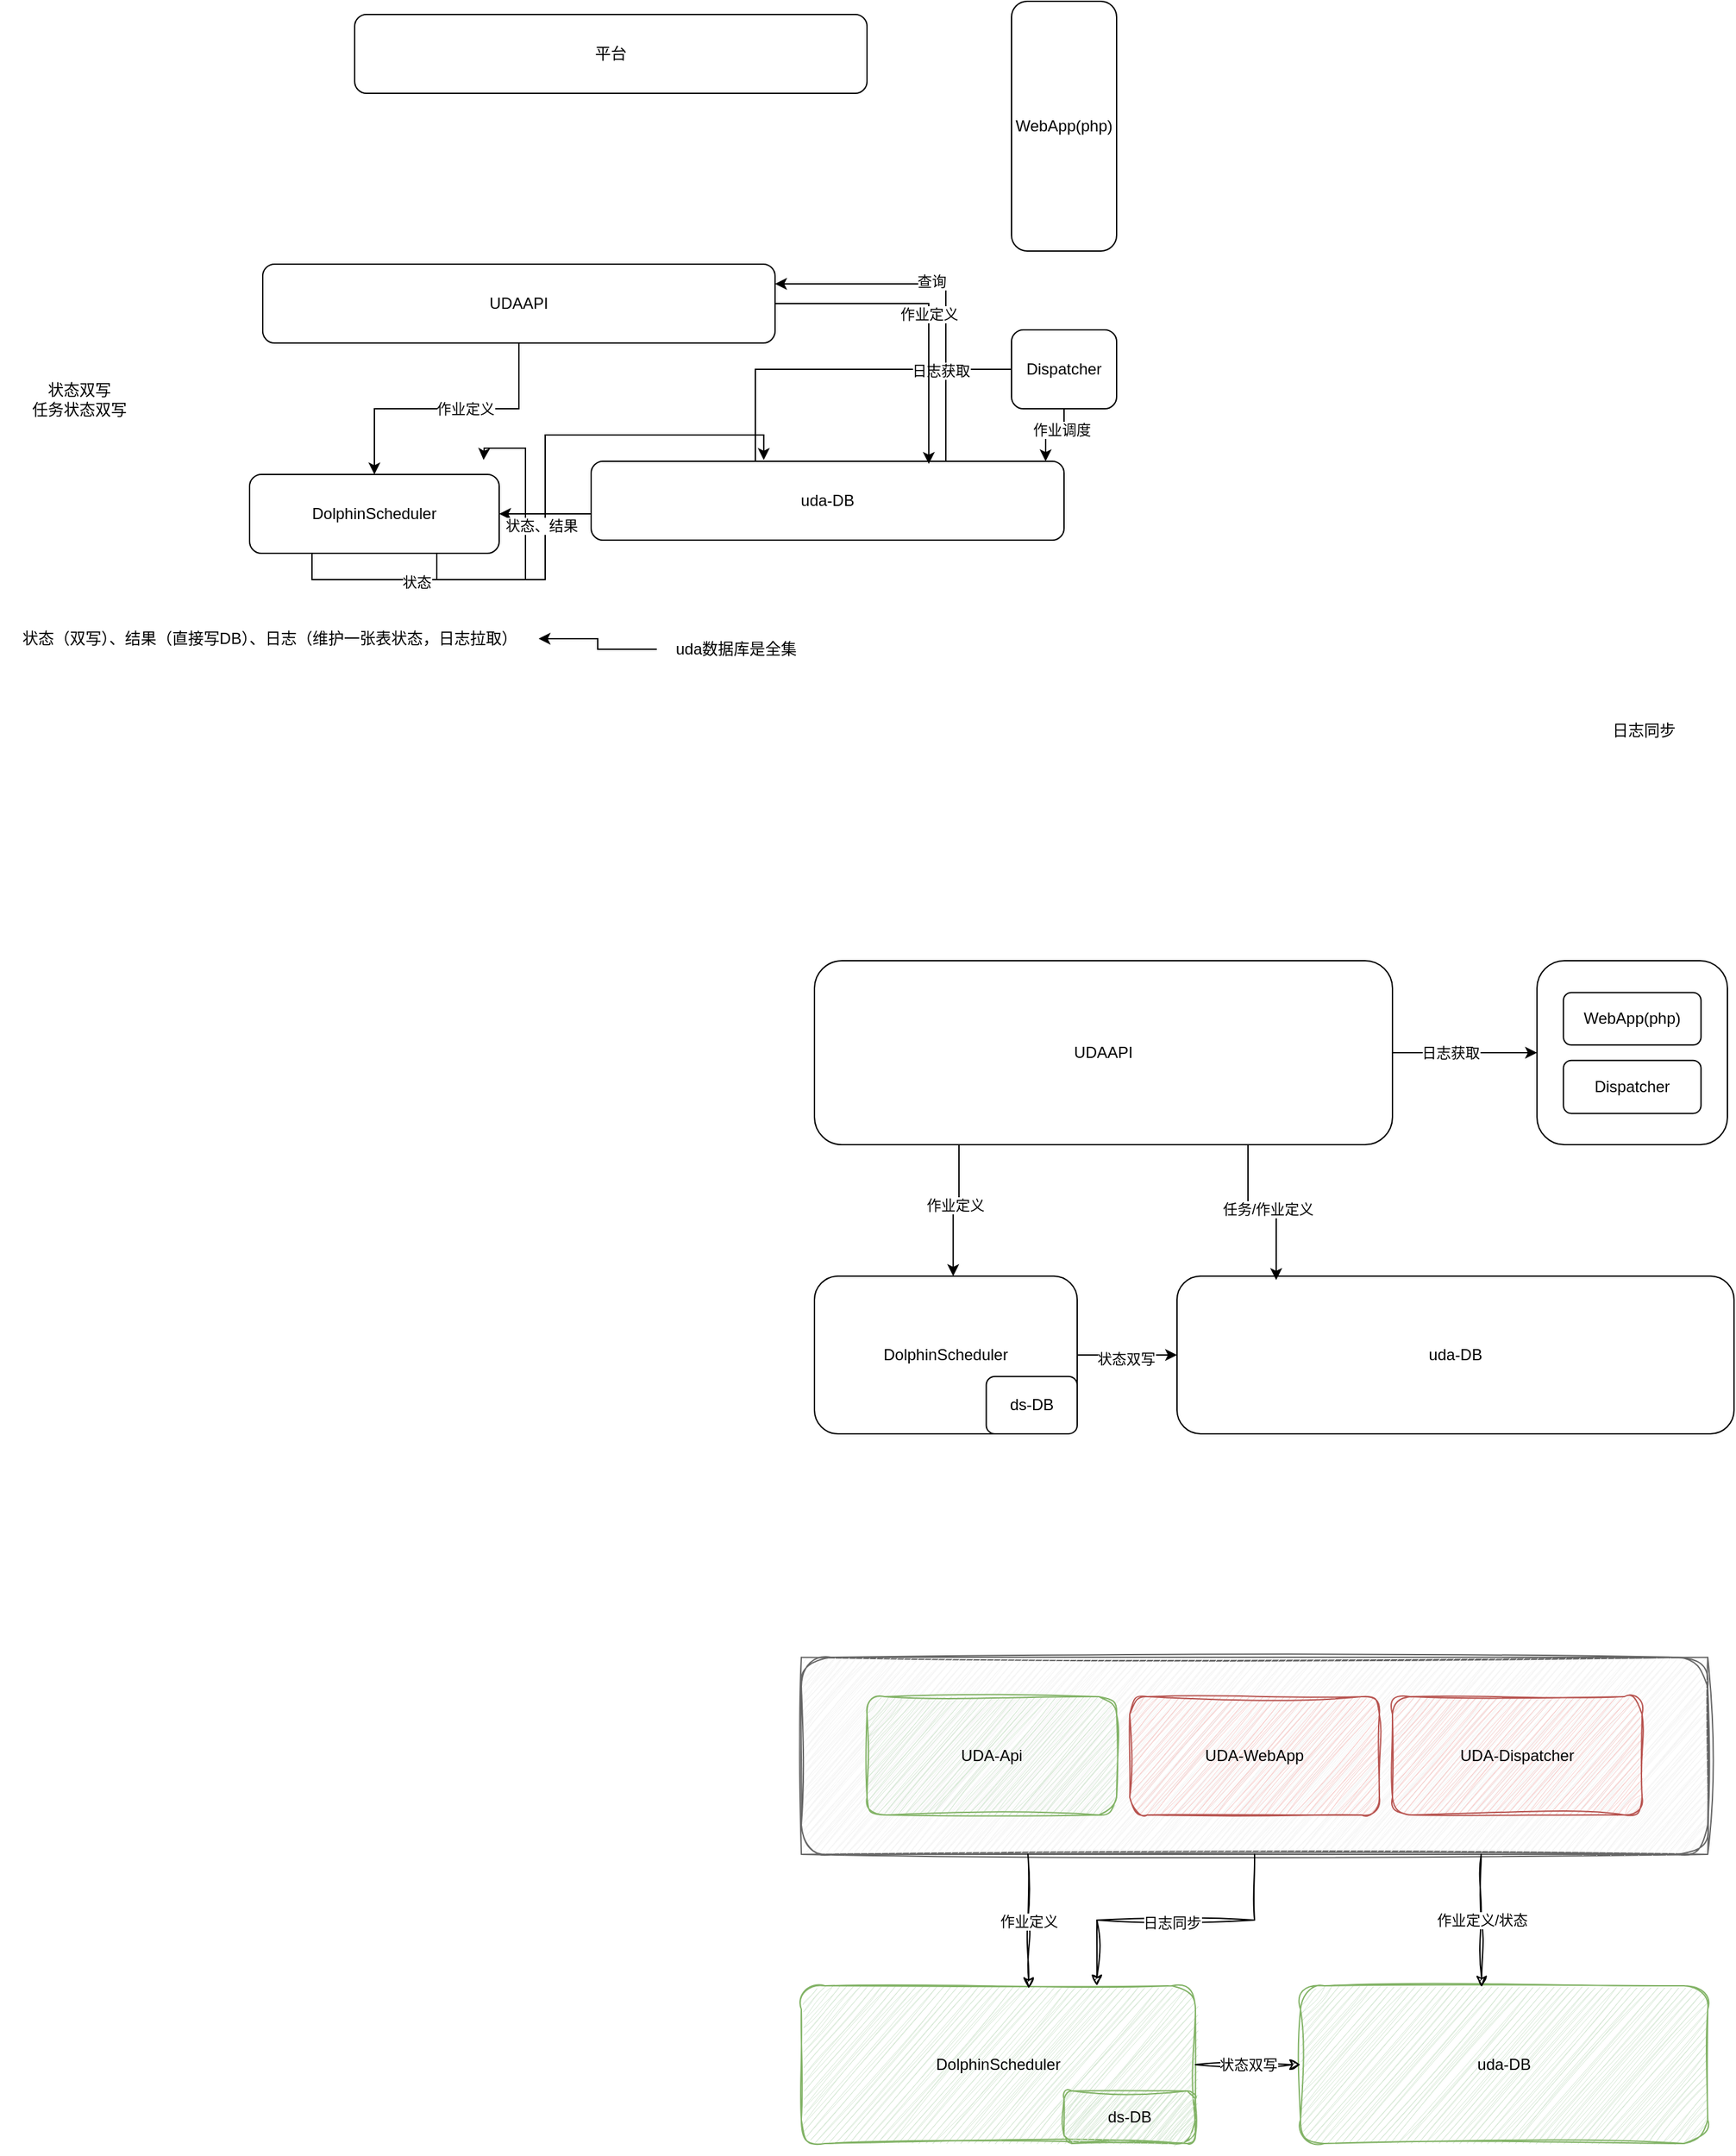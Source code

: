 <mxfile version="24.7.6">
  <diagram name="第 1 页" id="Ex8wB0dCb8D3xpkgbztv">
    <mxGraphModel dx="2261" dy="786" grid="1" gridSize="10" guides="1" tooltips="1" connect="1" arrows="1" fold="1" page="1" pageScale="1" pageWidth="827" pageHeight="1169" math="0" shadow="0">
      <root>
        <mxCell id="0" />
        <mxCell id="1" parent="0" />
        <mxCell id="I2vAZ1yeuEtwXwnU4CiW-6" value="DolphinScheduler" style="rounded=1;whiteSpace=wrap;html=1;" vertex="1" parent="1">
          <mxGeometry x="180" y="480" width="190" height="60" as="geometry" />
        </mxCell>
        <mxCell id="I2vAZ1yeuEtwXwnU4CiW-22" style="edgeStyle=orthogonalEdgeStyle;rounded=0;orthogonalLoop=1;jettySize=auto;html=1;exitX=0;exitY=0.5;exitDx=0;exitDy=0;entryX=1;entryY=0.5;entryDx=0;entryDy=0;" edge="1" parent="1" source="I2vAZ1yeuEtwXwnU4CiW-7" target="I2vAZ1yeuEtwXwnU4CiW-6">
          <mxGeometry relative="1" as="geometry" />
        </mxCell>
        <mxCell id="I2vAZ1yeuEtwXwnU4CiW-7" value="Dispatcher" style="rounded=1;whiteSpace=wrap;html=1;" vertex="1" parent="1">
          <mxGeometry x="760" y="370" width="80" height="60" as="geometry" />
        </mxCell>
        <mxCell id="I2vAZ1yeuEtwXwnU4CiW-9" value="WebApp(php)" style="rounded=1;whiteSpace=wrap;html=1;" vertex="1" parent="1">
          <mxGeometry x="760" y="120" width="80" height="190" as="geometry" />
        </mxCell>
        <mxCell id="I2vAZ1yeuEtwXwnU4CiW-26" style="edgeStyle=orthogonalEdgeStyle;rounded=0;orthogonalLoop=1;jettySize=auto;html=1;exitX=0.75;exitY=0;exitDx=0;exitDy=0;entryX=1;entryY=0.25;entryDx=0;entryDy=0;" edge="1" parent="1" source="I2vAZ1yeuEtwXwnU4CiW-10" target="I2vAZ1yeuEtwXwnU4CiW-11">
          <mxGeometry relative="1" as="geometry" />
        </mxCell>
        <mxCell id="I2vAZ1yeuEtwXwnU4CiW-27" value="查询" style="edgeLabel;html=1;align=center;verticalAlign=middle;resizable=0;points=[];" vertex="1" connectable="0" parent="I2vAZ1yeuEtwXwnU4CiW-26">
          <mxGeometry x="0.102" y="-2" relative="1" as="geometry">
            <mxPoint as="offset" />
          </mxGeometry>
        </mxCell>
        <mxCell id="I2vAZ1yeuEtwXwnU4CiW-30" value="日志获取" style="edgeLabel;html=1;align=center;verticalAlign=middle;resizable=0;points=[];" vertex="1" connectable="0" parent="I2vAZ1yeuEtwXwnU4CiW-26">
          <mxGeometry x="-0.479" y="4" relative="1" as="geometry">
            <mxPoint as="offset" />
          </mxGeometry>
        </mxCell>
        <mxCell id="I2vAZ1yeuEtwXwnU4CiW-10" value="uda-DB" style="rounded=1;whiteSpace=wrap;html=1;" vertex="1" parent="1">
          <mxGeometry x="440" y="470" width="360" height="60" as="geometry" />
        </mxCell>
        <mxCell id="I2vAZ1yeuEtwXwnU4CiW-28" style="edgeStyle=orthogonalEdgeStyle;rounded=0;orthogonalLoop=1;jettySize=auto;html=1;exitX=0.5;exitY=1;exitDx=0;exitDy=0;entryX=0.5;entryY=0;entryDx=0;entryDy=0;" edge="1" parent="1" source="I2vAZ1yeuEtwXwnU4CiW-11" target="I2vAZ1yeuEtwXwnU4CiW-6">
          <mxGeometry relative="1" as="geometry" />
        </mxCell>
        <mxCell id="I2vAZ1yeuEtwXwnU4CiW-29" value="作业定义" style="edgeLabel;html=1;align=center;verticalAlign=middle;resizable=0;points=[];" vertex="1" connectable="0" parent="I2vAZ1yeuEtwXwnU4CiW-28">
          <mxGeometry x="-0.133" relative="1" as="geometry">
            <mxPoint as="offset" />
          </mxGeometry>
        </mxCell>
        <mxCell id="I2vAZ1yeuEtwXwnU4CiW-11" value="UDAAPI" style="rounded=1;whiteSpace=wrap;html=1;" vertex="1" parent="1">
          <mxGeometry x="190" y="320" width="390" height="60" as="geometry" />
        </mxCell>
        <mxCell id="I2vAZ1yeuEtwXwnU4CiW-12" value="平台" style="rounded=1;whiteSpace=wrap;html=1;" vertex="1" parent="1">
          <mxGeometry x="260" y="130" width="390" height="60" as="geometry" />
        </mxCell>
        <mxCell id="I2vAZ1yeuEtwXwnU4CiW-13" value="日志同步" style="text;html=1;align=center;verticalAlign=middle;resizable=0;points=[];autosize=1;strokeColor=none;fillColor=none;" vertex="1" parent="1">
          <mxGeometry x="1206" y="660" width="70" height="30" as="geometry" />
        </mxCell>
        <mxCell id="I2vAZ1yeuEtwXwnU4CiW-14" value="状态双写&lt;br&gt;任务状态双写" style="text;html=1;align=center;verticalAlign=middle;resizable=0;points=[];autosize=1;strokeColor=none;fillColor=none;" vertex="1" parent="1">
          <mxGeometry y="403" width="100" height="40" as="geometry" />
        </mxCell>
        <mxCell id="I2vAZ1yeuEtwXwnU4CiW-15" value="状态（双写）、结果（直接写DB）、日志（维护一张表状态，日志拉取）" style="text;html=1;align=center;verticalAlign=middle;resizable=0;points=[];autosize=1;strokeColor=none;fillColor=none;" vertex="1" parent="1">
          <mxGeometry x="-10" y="590" width="410" height="30" as="geometry" />
        </mxCell>
        <mxCell id="I2vAZ1yeuEtwXwnU4CiW-36" value="" style="edgeStyle=orthogonalEdgeStyle;rounded=0;orthogonalLoop=1;jettySize=auto;html=1;" edge="1" parent="1" source="I2vAZ1yeuEtwXwnU4CiW-16" target="I2vAZ1yeuEtwXwnU4CiW-15">
          <mxGeometry relative="1" as="geometry" />
        </mxCell>
        <mxCell id="I2vAZ1yeuEtwXwnU4CiW-16" value="uda数据库是全集" style="text;html=1;align=center;verticalAlign=middle;resizable=0;points=[];autosize=1;strokeColor=none;fillColor=none;" vertex="1" parent="1">
          <mxGeometry x="490" y="598" width="120" height="30" as="geometry" />
        </mxCell>
        <mxCell id="I2vAZ1yeuEtwXwnU4CiW-18" style="edgeStyle=orthogonalEdgeStyle;rounded=0;orthogonalLoop=1;jettySize=auto;html=1;exitX=0.25;exitY=1;exitDx=0;exitDy=0;entryX=0.613;entryY=-0.017;entryDx=0;entryDy=0;entryPerimeter=0;" edge="1" parent="1" source="I2vAZ1yeuEtwXwnU4CiW-6">
          <mxGeometry relative="1" as="geometry">
            <mxPoint x="358.08" y="468.98" as="targetPoint" />
          </mxGeometry>
        </mxCell>
        <mxCell id="I2vAZ1yeuEtwXwnU4CiW-20" value="状态" style="edgeLabel;html=1;align=center;verticalAlign=middle;resizable=0;points=[];" vertex="1" connectable="0" parent="I2vAZ1yeuEtwXwnU4CiW-18">
          <mxGeometry x="-0.386" y="-2" relative="1" as="geometry">
            <mxPoint as="offset" />
          </mxGeometry>
        </mxCell>
        <mxCell id="I2vAZ1yeuEtwXwnU4CiW-19" style="edgeStyle=orthogonalEdgeStyle;rounded=0;orthogonalLoop=1;jettySize=auto;html=1;exitX=0.75;exitY=1;exitDx=0;exitDy=0;entryX=0.365;entryY=-0.017;entryDx=0;entryDy=0;entryPerimeter=0;" edge="1" parent="1" source="I2vAZ1yeuEtwXwnU4CiW-6" target="I2vAZ1yeuEtwXwnU4CiW-10">
          <mxGeometry relative="1" as="geometry" />
        </mxCell>
        <mxCell id="I2vAZ1yeuEtwXwnU4CiW-21" value="状态、结果" style="edgeLabel;html=1;align=center;verticalAlign=middle;resizable=0;points=[];" vertex="1" connectable="0" parent="I2vAZ1yeuEtwXwnU4CiW-19">
          <mxGeometry x="-0.279" y="3" relative="1" as="geometry">
            <mxPoint as="offset" />
          </mxGeometry>
        </mxCell>
        <mxCell id="I2vAZ1yeuEtwXwnU4CiW-24" style="edgeStyle=orthogonalEdgeStyle;rounded=0;orthogonalLoop=1;jettySize=auto;html=1;exitX=1;exitY=0.5;exitDx=0;exitDy=0;entryX=0.714;entryY=0.033;entryDx=0;entryDy=0;entryPerimeter=0;" edge="1" parent="1" source="I2vAZ1yeuEtwXwnU4CiW-11" target="I2vAZ1yeuEtwXwnU4CiW-10">
          <mxGeometry relative="1" as="geometry" />
        </mxCell>
        <mxCell id="I2vAZ1yeuEtwXwnU4CiW-25" value="作业定义" style="edgeLabel;html=1;align=center;verticalAlign=middle;resizable=0;points=[];" vertex="1" connectable="0" parent="I2vAZ1yeuEtwXwnU4CiW-24">
          <mxGeometry x="0.046" relative="1" as="geometry">
            <mxPoint as="offset" />
          </mxGeometry>
        </mxCell>
        <mxCell id="I2vAZ1yeuEtwXwnU4CiW-31" style="edgeStyle=orthogonalEdgeStyle;rounded=0;orthogonalLoop=1;jettySize=auto;html=1;exitX=0.5;exitY=1;exitDx=0;exitDy=0;entryX=0.961;entryY=0;entryDx=0;entryDy=0;entryPerimeter=0;" edge="1" parent="1" source="I2vAZ1yeuEtwXwnU4CiW-7" target="I2vAZ1yeuEtwXwnU4CiW-10">
          <mxGeometry relative="1" as="geometry" />
        </mxCell>
        <mxCell id="I2vAZ1yeuEtwXwnU4CiW-32" value="作业调度" style="edgeLabel;html=1;align=center;verticalAlign=middle;resizable=0;points=[];" vertex="1" connectable="0" parent="I2vAZ1yeuEtwXwnU4CiW-31">
          <mxGeometry x="-0.409" y="-2" relative="1" as="geometry">
            <mxPoint as="offset" />
          </mxGeometry>
        </mxCell>
        <mxCell id="I2vAZ1yeuEtwXwnU4CiW-39" value="" style="group" vertex="1" connectable="0" parent="1">
          <mxGeometry x="610" y="1090" width="200" height="120" as="geometry" />
        </mxCell>
        <mxCell id="I2vAZ1yeuEtwXwnU4CiW-38" value="DolphinScheduler" style="rounded=1;whiteSpace=wrap;html=1;" vertex="1" parent="I2vAZ1yeuEtwXwnU4CiW-39">
          <mxGeometry width="200" height="120.0" as="geometry" />
        </mxCell>
        <mxCell id="I2vAZ1yeuEtwXwnU4CiW-35" value="ds-DB" style="rounded=1;whiteSpace=wrap;html=1;" vertex="1" parent="I2vAZ1yeuEtwXwnU4CiW-39">
          <mxGeometry x="130.769" y="76.364" width="69.231" height="43.636" as="geometry" />
        </mxCell>
        <mxCell id="I2vAZ1yeuEtwXwnU4CiW-59" style="edgeStyle=orthogonalEdgeStyle;rounded=0;orthogonalLoop=1;jettySize=auto;html=1;exitX=0.5;exitY=1;exitDx=0;exitDy=0;" edge="1" parent="I2vAZ1yeuEtwXwnU4CiW-39" source="I2vAZ1yeuEtwXwnU4CiW-38" target="I2vAZ1yeuEtwXwnU4CiW-38">
          <mxGeometry relative="1" as="geometry" />
        </mxCell>
        <mxCell id="I2vAZ1yeuEtwXwnU4CiW-40" value="uda-DB" style="rounded=1;whiteSpace=wrap;html=1;" vertex="1" parent="1">
          <mxGeometry x="886" y="1090" width="424" height="120" as="geometry" />
        </mxCell>
        <mxCell id="I2vAZ1yeuEtwXwnU4CiW-60" style="edgeStyle=orthogonalEdgeStyle;rounded=0;orthogonalLoop=1;jettySize=auto;html=1;exitX=1;exitY=0.5;exitDx=0;exitDy=0;entryX=0;entryY=0.5;entryDx=0;entryDy=0;" edge="1" parent="1" source="I2vAZ1yeuEtwXwnU4CiW-42" target="I2vAZ1yeuEtwXwnU4CiW-56">
          <mxGeometry relative="1" as="geometry" />
        </mxCell>
        <mxCell id="I2vAZ1yeuEtwXwnU4CiW-61" value="日志获取" style="edgeLabel;html=1;align=center;verticalAlign=middle;resizable=0;points=[];" vertex="1" connectable="0" parent="I2vAZ1yeuEtwXwnU4CiW-60">
          <mxGeometry x="-0.2" relative="1" as="geometry">
            <mxPoint as="offset" />
          </mxGeometry>
        </mxCell>
        <mxCell id="I2vAZ1yeuEtwXwnU4CiW-42" value="UDAAPI" style="rounded=1;whiteSpace=wrap;html=1;" vertex="1" parent="1">
          <mxGeometry x="610" y="850" width="440" height="140" as="geometry" />
        </mxCell>
        <mxCell id="I2vAZ1yeuEtwXwnU4CiW-43" style="edgeStyle=orthogonalEdgeStyle;rounded=0;orthogonalLoop=1;jettySize=auto;html=1;exitX=1;exitY=0.5;exitDx=0;exitDy=0;entryX=0;entryY=0.5;entryDx=0;entryDy=0;" edge="1" parent="1" source="I2vAZ1yeuEtwXwnU4CiW-38" target="I2vAZ1yeuEtwXwnU4CiW-40">
          <mxGeometry relative="1" as="geometry" />
        </mxCell>
        <mxCell id="I2vAZ1yeuEtwXwnU4CiW-44" value="状态双写" style="edgeLabel;html=1;align=center;verticalAlign=middle;resizable=0;points=[];" vertex="1" connectable="0" parent="I2vAZ1yeuEtwXwnU4CiW-43">
          <mxGeometry x="-0.026" y="-3" relative="1" as="geometry">
            <mxPoint as="offset" />
          </mxGeometry>
        </mxCell>
        <mxCell id="I2vAZ1yeuEtwXwnU4CiW-45" style="edgeStyle=orthogonalEdgeStyle;rounded=0;orthogonalLoop=1;jettySize=auto;html=1;exitX=0.25;exitY=1;exitDx=0;exitDy=0;entryX=0.528;entryY=0;entryDx=0;entryDy=0;entryPerimeter=0;" edge="1" parent="1" source="I2vAZ1yeuEtwXwnU4CiW-42" target="I2vAZ1yeuEtwXwnU4CiW-38">
          <mxGeometry relative="1" as="geometry" />
        </mxCell>
        <mxCell id="I2vAZ1yeuEtwXwnU4CiW-46" value="作业定义" style="edgeLabel;html=1;align=center;verticalAlign=middle;resizable=0;points=[];" vertex="1" connectable="0" parent="I2vAZ1yeuEtwXwnU4CiW-45">
          <mxGeometry x="-0.121" y="-3" relative="1" as="geometry">
            <mxPoint as="offset" />
          </mxGeometry>
        </mxCell>
        <mxCell id="I2vAZ1yeuEtwXwnU4CiW-47" style="edgeStyle=orthogonalEdgeStyle;rounded=0;orthogonalLoop=1;jettySize=auto;html=1;exitX=0.75;exitY=1;exitDx=0;exitDy=0;entryX=0.178;entryY=0.025;entryDx=0;entryDy=0;entryPerimeter=0;" edge="1" parent="1" source="I2vAZ1yeuEtwXwnU4CiW-42" target="I2vAZ1yeuEtwXwnU4CiW-40">
          <mxGeometry relative="1" as="geometry" />
        </mxCell>
        <mxCell id="I2vAZ1yeuEtwXwnU4CiW-48" value="任务/作业定义" style="edgeLabel;html=1;align=center;verticalAlign=middle;resizable=0;points=[];" vertex="1" connectable="0" parent="I2vAZ1yeuEtwXwnU4CiW-47">
          <mxGeometry x="0.042" y="1" relative="1" as="geometry">
            <mxPoint as="offset" />
          </mxGeometry>
        </mxCell>
        <mxCell id="I2vAZ1yeuEtwXwnU4CiW-57" value="" style="group" vertex="1" connectable="0" parent="1">
          <mxGeometry x="1160" y="850" width="145" height="140" as="geometry" />
        </mxCell>
        <mxCell id="I2vAZ1yeuEtwXwnU4CiW-56" value="" style="rounded=1;whiteSpace=wrap;html=1;" vertex="1" parent="I2vAZ1yeuEtwXwnU4CiW-57">
          <mxGeometry width="145" height="140" as="geometry" />
        </mxCell>
        <mxCell id="I2vAZ1yeuEtwXwnU4CiW-49" value="WebApp(php)" style="rounded=1;whiteSpace=wrap;html=1;" vertex="1" parent="I2vAZ1yeuEtwXwnU4CiW-57">
          <mxGeometry x="20.139" y="24.255" width="104.722" height="39.912" as="geometry" />
        </mxCell>
        <mxCell id="I2vAZ1yeuEtwXwnU4CiW-50" value="Dispatcher" style="rounded=1;whiteSpace=wrap;html=1;" vertex="1" parent="I2vAZ1yeuEtwXwnU4CiW-57">
          <mxGeometry x="20.139" y="75.833" width="104.722" height="40.373" as="geometry" />
        </mxCell>
        <mxCell id="I2vAZ1yeuEtwXwnU4CiW-67" value="" style="group;sketch=1;curveFitting=1;jiggle=2;fillColor=#f5f5f5;fontColor=#333333;strokeColor=#666666;" vertex="1" connectable="0" parent="1">
          <mxGeometry x="600" y="1380" width="690" height="150" as="geometry" />
        </mxCell>
        <mxCell id="I2vAZ1yeuEtwXwnU4CiW-65" value="" style="rounded=1;whiteSpace=wrap;html=1;sketch=1;curveFitting=1;jiggle=2;fillColor=#f5f5f5;fontColor=#333333;strokeColor=#666666;" vertex="1" parent="I2vAZ1yeuEtwXwnU4CiW-67">
          <mxGeometry width="690" height="150" as="geometry" />
        </mxCell>
        <mxCell id="I2vAZ1yeuEtwXwnU4CiW-62" value="UDA-Api" style="rounded=1;whiteSpace=wrap;html=1;sketch=1;curveFitting=1;jiggle=2;fillColor=#d5e8d4;strokeColor=#82b366;" vertex="1" parent="I2vAZ1yeuEtwXwnU4CiW-67">
          <mxGeometry x="50" y="30" width="190" height="90" as="geometry" />
        </mxCell>
        <mxCell id="I2vAZ1yeuEtwXwnU4CiW-63" value="UDA-WebApp" style="rounded=1;whiteSpace=wrap;html=1;sketch=1;curveFitting=1;jiggle=2;fillColor=#f8cecc;strokeColor=#b85450;" vertex="1" parent="I2vAZ1yeuEtwXwnU4CiW-67">
          <mxGeometry x="250" y="30" width="190" height="90" as="geometry" />
        </mxCell>
        <mxCell id="I2vAZ1yeuEtwXwnU4CiW-64" value="UDA-Dispatcher" style="rounded=1;whiteSpace=wrap;html=1;sketch=1;curveFitting=1;jiggle=2;fillColor=#f8cecc;strokeColor=#b85450;" vertex="1" parent="I2vAZ1yeuEtwXwnU4CiW-67">
          <mxGeometry x="450" y="30" width="190" height="90" as="geometry" />
        </mxCell>
        <mxCell id="I2vAZ1yeuEtwXwnU4CiW-68" value="uda-DB" style="rounded=1;whiteSpace=wrap;html=1;sketch=1;curveFitting=1;jiggle=2;fillColor=#d5e8d4;strokeColor=#82b366;" vertex="1" parent="1">
          <mxGeometry x="980" y="1630" width="310" height="120" as="geometry" />
        </mxCell>
        <mxCell id="I2vAZ1yeuEtwXwnU4CiW-69" value="" style="group;rounded=0;sketch=1;curveFitting=1;jiggle=2;" vertex="1" connectable="0" parent="1">
          <mxGeometry x="600" y="1630" width="300" height="120" as="geometry" />
        </mxCell>
        <mxCell id="I2vAZ1yeuEtwXwnU4CiW-70" value="DolphinScheduler" style="rounded=1;whiteSpace=wrap;html=1;sketch=1;curveFitting=1;jiggle=2;fillColor=#d5e8d4;strokeColor=#82b366;" vertex="1" parent="I2vAZ1yeuEtwXwnU4CiW-69">
          <mxGeometry width="300" height="120" as="geometry" />
        </mxCell>
        <mxCell id="I2vAZ1yeuEtwXwnU4CiW-71" value="ds-DB" style="rounded=1;whiteSpace=wrap;html=1;sketch=1;curveFitting=1;jiggle=2;fillColor=#d5e8d4;strokeColor=#82b366;" vertex="1" parent="I2vAZ1yeuEtwXwnU4CiW-69">
          <mxGeometry x="200" y="80" width="100" height="40" as="geometry" />
        </mxCell>
        <mxCell id="I2vAZ1yeuEtwXwnU4CiW-72" style="edgeStyle=orthogonalEdgeStyle;rounded=0;orthogonalLoop=1;jettySize=auto;html=1;exitX=0.5;exitY=1;exitDx=0;exitDy=0;" edge="1" parent="I2vAZ1yeuEtwXwnU4CiW-69" source="I2vAZ1yeuEtwXwnU4CiW-70" target="I2vAZ1yeuEtwXwnU4CiW-70">
          <mxGeometry relative="1" as="geometry" />
        </mxCell>
        <mxCell id="I2vAZ1yeuEtwXwnU4CiW-75" style="edgeStyle=orthogonalEdgeStyle;rounded=0;orthogonalLoop=1;jettySize=auto;html=1;exitX=1;exitY=0.5;exitDx=0;exitDy=0;entryX=0;entryY=0.5;entryDx=0;entryDy=0;sketch=1;curveFitting=1;jiggle=2;" edge="1" parent="1" source="I2vAZ1yeuEtwXwnU4CiW-70" target="I2vAZ1yeuEtwXwnU4CiW-68">
          <mxGeometry relative="1" as="geometry" />
        </mxCell>
        <mxCell id="I2vAZ1yeuEtwXwnU4CiW-76" value="状态双写" style="edgeLabel;html=1;align=center;verticalAlign=middle;resizable=0;points=[];" vertex="1" connectable="0" parent="I2vAZ1yeuEtwXwnU4CiW-75">
          <mxGeometry relative="1" as="geometry">
            <mxPoint as="offset" />
          </mxGeometry>
        </mxCell>
        <mxCell id="I2vAZ1yeuEtwXwnU4CiW-77" style="edgeStyle=orthogonalEdgeStyle;rounded=0;orthogonalLoop=1;jettySize=auto;html=1;exitX=0.25;exitY=1;exitDx=0;exitDy=0;entryX=0.577;entryY=0.017;entryDx=0;entryDy=0;entryPerimeter=0;sketch=1;curveFitting=1;jiggle=2;" edge="1" parent="1" source="I2vAZ1yeuEtwXwnU4CiW-65" target="I2vAZ1yeuEtwXwnU4CiW-70">
          <mxGeometry relative="1" as="geometry" />
        </mxCell>
        <mxCell id="I2vAZ1yeuEtwXwnU4CiW-78" value="作业定义" style="edgeLabel;html=1;align=center;verticalAlign=middle;resizable=0;points=[];" vertex="1" connectable="0" parent="I2vAZ1yeuEtwXwnU4CiW-77">
          <mxGeometry relative="1" as="geometry">
            <mxPoint as="offset" />
          </mxGeometry>
        </mxCell>
        <mxCell id="I2vAZ1yeuEtwXwnU4CiW-79" style="edgeStyle=orthogonalEdgeStyle;rounded=0;orthogonalLoop=1;jettySize=auto;html=1;exitX=0.75;exitY=1;exitDx=0;exitDy=0;entryX=0.445;entryY=0.008;entryDx=0;entryDy=0;entryPerimeter=0;sketch=1;curveFitting=1;jiggle=2;" edge="1" parent="1" source="I2vAZ1yeuEtwXwnU4CiW-65" target="I2vAZ1yeuEtwXwnU4CiW-68">
          <mxGeometry relative="1" as="geometry" />
        </mxCell>
        <mxCell id="I2vAZ1yeuEtwXwnU4CiW-80" value="作业定义/状态" style="edgeLabel;html=1;align=center;verticalAlign=middle;resizable=0;points=[];" vertex="1" connectable="0" parent="I2vAZ1yeuEtwXwnU4CiW-79">
          <mxGeometry relative="1" as="geometry">
            <mxPoint as="offset" />
          </mxGeometry>
        </mxCell>
        <mxCell id="I2vAZ1yeuEtwXwnU4CiW-81" style="edgeStyle=orthogonalEdgeStyle;rounded=0;orthogonalLoop=1;jettySize=auto;html=1;exitX=0.5;exitY=1;exitDx=0;exitDy=0;entryX=0.75;entryY=0;entryDx=0;entryDy=0;sketch=1;curveFitting=1;jiggle=2;" edge="1" parent="1" source="I2vAZ1yeuEtwXwnU4CiW-65" target="I2vAZ1yeuEtwXwnU4CiW-70">
          <mxGeometry relative="1" as="geometry" />
        </mxCell>
        <mxCell id="I2vAZ1yeuEtwXwnU4CiW-82" value="日志同步" style="edgeLabel;html=1;align=center;verticalAlign=middle;resizable=0;points=[];" vertex="1" connectable="0" parent="I2vAZ1yeuEtwXwnU4CiW-81">
          <mxGeometry x="0.027" y="2" relative="1" as="geometry">
            <mxPoint as="offset" />
          </mxGeometry>
        </mxCell>
      </root>
    </mxGraphModel>
  </diagram>
</mxfile>
